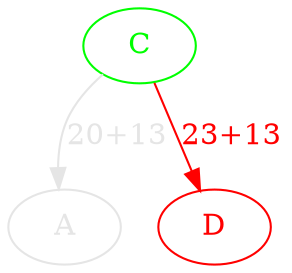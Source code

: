 digraph {
   A[color=gray90,fontcolor=gray90];
   C[color=green,fontcolor=green];
   D[color=red,fontcolor=red];
   C -> A[label="20+13",color=gray90,fontcolor=gray90];
   C -> D[label="23+13", color=red, fontcolor=red];
}
